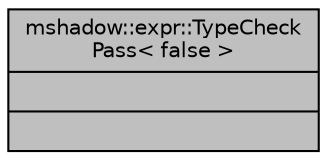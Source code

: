 digraph "mshadow::expr::TypeCheckPass&lt; false &gt;"
{
 // LATEX_PDF_SIZE
  edge [fontname="Helvetica",fontsize="10",labelfontname="Helvetica",labelfontsize="10"];
  node [fontname="Helvetica",fontsize="10",shape=record];
  Node1 [label="{mshadow::expr::TypeCheck\lPass\< false \>\n||}",height=0.2,width=0.4,color="black", fillcolor="grey75", style="filled", fontcolor="black",tooltip=" "];
}
